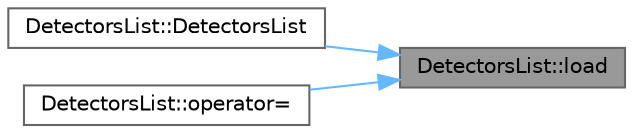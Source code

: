 digraph "DetectorsList::load"
{
 // LATEX_PDF_SIZE
  bgcolor="transparent";
  edge [fontname=Helvetica,fontsize=10,labelfontname=Helvetica,labelfontsize=10];
  node [fontname=Helvetica,fontsize=10,shape=box,height=0.2,width=0.4];
  rankdir="RL";
  Node1 [id="Node000001",label="DetectorsList::load",height=0.2,width=0.4,color="gray40", fillcolor="grey60", style="filled", fontcolor="black",tooltip=" "];
  Node1 -> Node2 [id="edge1_Node000001_Node000002",dir="back",color="steelblue1",style="solid",tooltip=" "];
  Node2 [id="Node000002",label="DetectorsList::DetectorsList",height=0.2,width=0.4,color="grey40", fillcolor="white", style="filled",URL="$class_detectors_list.html#ac7e35847f792e8bd7cb4a6f0ea95e64e",tooltip=" "];
  Node1 -> Node3 [id="edge2_Node000001_Node000003",dir="back",color="steelblue1",style="solid",tooltip=" "];
  Node3 [id="Node000003",label="DetectorsList::operator=",height=0.2,width=0.4,color="grey40", fillcolor="white", style="filled",URL="$class_detectors_list.html#a5c5e17a1c40f2d80b3d52d222d4f1370",tooltip=" "];
}
